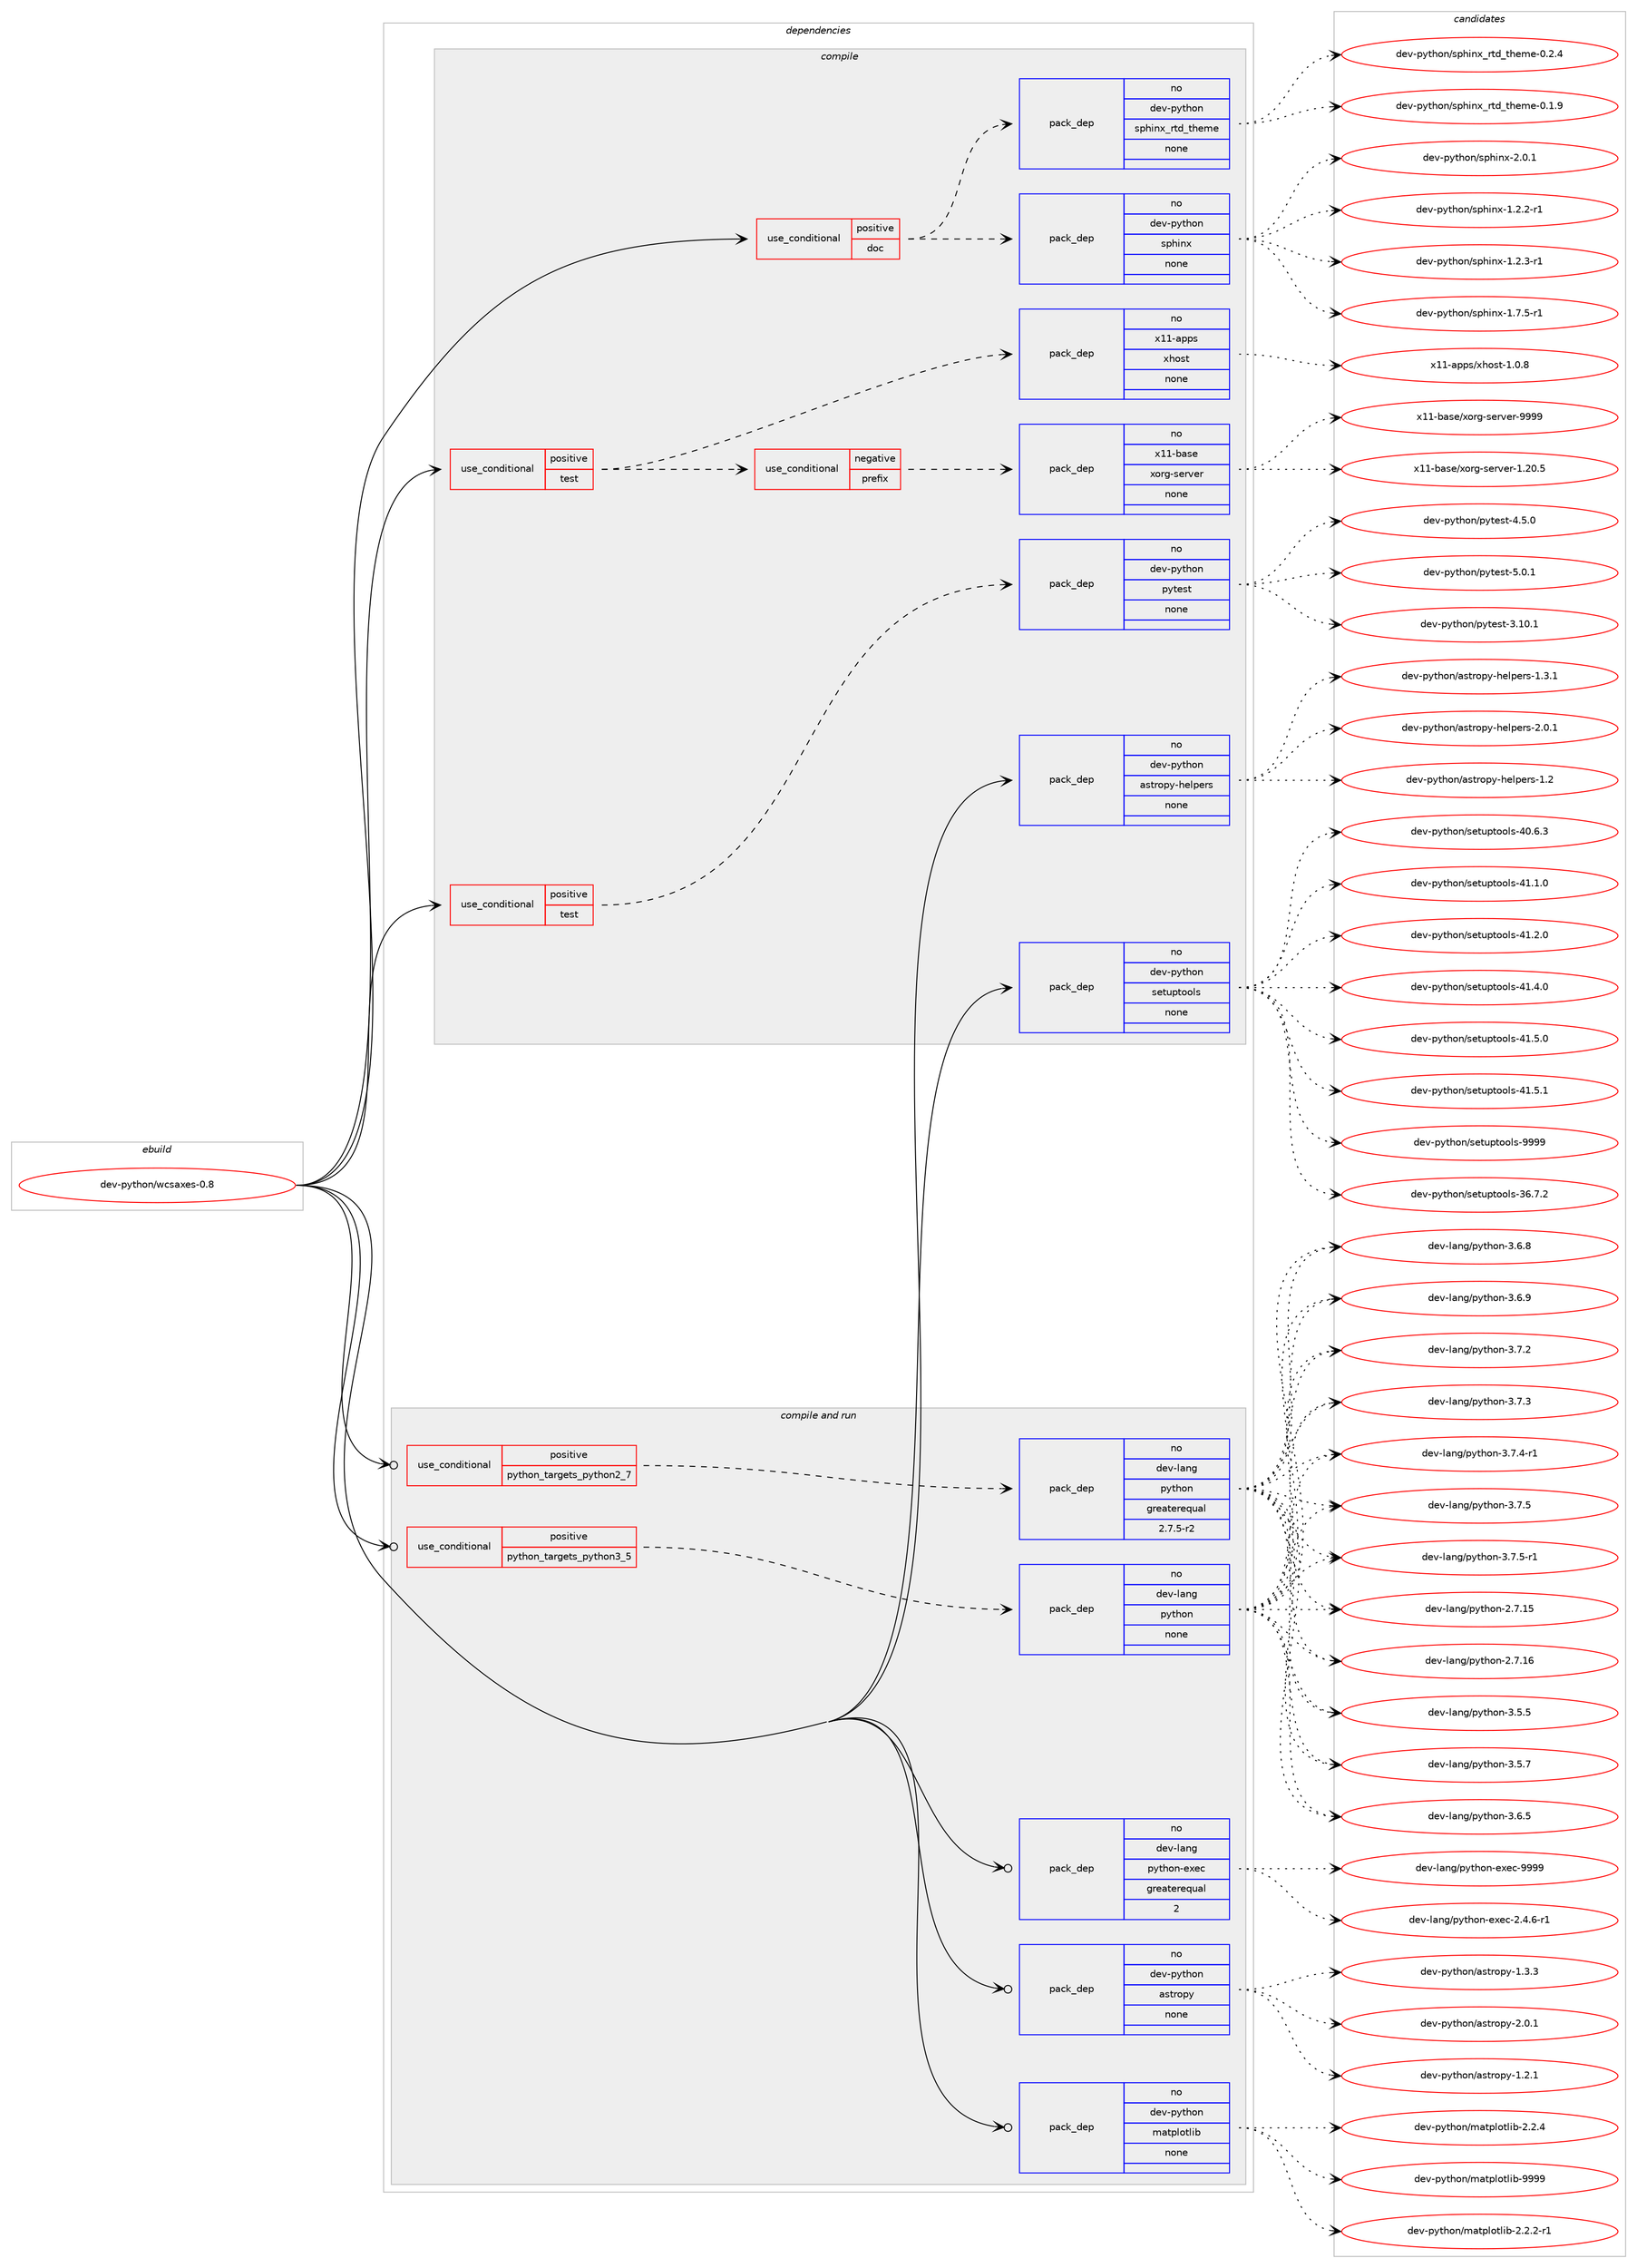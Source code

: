 digraph prolog {

# *************
# Graph options
# *************

newrank=true;
concentrate=true;
compound=true;
graph [rankdir=LR,fontname=Helvetica,fontsize=10,ranksep=1.5];#, ranksep=2.5, nodesep=0.2];
edge  [arrowhead=vee];
node  [fontname=Helvetica,fontsize=10];

# **********
# The ebuild
# **********

subgraph cluster_leftcol {
color=gray;
rank=same;
label=<<i>ebuild</i>>;
id [label="dev-python/wcsaxes-0.8", color=red, width=4, href="../dev-python/wcsaxes-0.8.svg"];
}

# ****************
# The dependencies
# ****************

subgraph cluster_midcol {
color=gray;
label=<<i>dependencies</i>>;
subgraph cluster_compile {
fillcolor="#eeeeee";
style=filled;
label=<<i>compile</i>>;
subgraph cond151254 {
dependency643340 [label=<<TABLE BORDER="0" CELLBORDER="1" CELLSPACING="0" CELLPADDING="4"><TR><TD ROWSPAN="3" CELLPADDING="10">use_conditional</TD></TR><TR><TD>positive</TD></TR><TR><TD>doc</TD></TR></TABLE>>, shape=none, color=red];
subgraph pack480197 {
dependency643341 [label=<<TABLE BORDER="0" CELLBORDER="1" CELLSPACING="0" CELLPADDING="4" WIDTH="220"><TR><TD ROWSPAN="6" CELLPADDING="30">pack_dep</TD></TR><TR><TD WIDTH="110">no</TD></TR><TR><TD>dev-python</TD></TR><TR><TD>sphinx</TD></TR><TR><TD>none</TD></TR><TR><TD></TD></TR></TABLE>>, shape=none, color=blue];
}
dependency643340:e -> dependency643341:w [weight=20,style="dashed",arrowhead="vee"];
subgraph pack480198 {
dependency643342 [label=<<TABLE BORDER="0" CELLBORDER="1" CELLSPACING="0" CELLPADDING="4" WIDTH="220"><TR><TD ROWSPAN="6" CELLPADDING="30">pack_dep</TD></TR><TR><TD WIDTH="110">no</TD></TR><TR><TD>dev-python</TD></TR><TR><TD>sphinx_rtd_theme</TD></TR><TR><TD>none</TD></TR><TR><TD></TD></TR></TABLE>>, shape=none, color=blue];
}
dependency643340:e -> dependency643342:w [weight=20,style="dashed",arrowhead="vee"];
}
id:e -> dependency643340:w [weight=20,style="solid",arrowhead="vee"];
subgraph cond151255 {
dependency643343 [label=<<TABLE BORDER="0" CELLBORDER="1" CELLSPACING="0" CELLPADDING="4"><TR><TD ROWSPAN="3" CELLPADDING="10">use_conditional</TD></TR><TR><TD>positive</TD></TR><TR><TD>test</TD></TR></TABLE>>, shape=none, color=red];
subgraph cond151256 {
dependency643344 [label=<<TABLE BORDER="0" CELLBORDER="1" CELLSPACING="0" CELLPADDING="4"><TR><TD ROWSPAN="3" CELLPADDING="10">use_conditional</TD></TR><TR><TD>negative</TD></TR><TR><TD>prefix</TD></TR></TABLE>>, shape=none, color=red];
subgraph pack480199 {
dependency643345 [label=<<TABLE BORDER="0" CELLBORDER="1" CELLSPACING="0" CELLPADDING="4" WIDTH="220"><TR><TD ROWSPAN="6" CELLPADDING="30">pack_dep</TD></TR><TR><TD WIDTH="110">no</TD></TR><TR><TD>x11-base</TD></TR><TR><TD>xorg-server</TD></TR><TR><TD>none</TD></TR><TR><TD></TD></TR></TABLE>>, shape=none, color=blue];
}
dependency643344:e -> dependency643345:w [weight=20,style="dashed",arrowhead="vee"];
}
dependency643343:e -> dependency643344:w [weight=20,style="dashed",arrowhead="vee"];
subgraph pack480200 {
dependency643346 [label=<<TABLE BORDER="0" CELLBORDER="1" CELLSPACING="0" CELLPADDING="4" WIDTH="220"><TR><TD ROWSPAN="6" CELLPADDING="30">pack_dep</TD></TR><TR><TD WIDTH="110">no</TD></TR><TR><TD>x11-apps</TD></TR><TR><TD>xhost</TD></TR><TR><TD>none</TD></TR><TR><TD></TD></TR></TABLE>>, shape=none, color=blue];
}
dependency643343:e -> dependency643346:w [weight=20,style="dashed",arrowhead="vee"];
}
id:e -> dependency643343:w [weight=20,style="solid",arrowhead="vee"];
subgraph cond151257 {
dependency643347 [label=<<TABLE BORDER="0" CELLBORDER="1" CELLSPACING="0" CELLPADDING="4"><TR><TD ROWSPAN="3" CELLPADDING="10">use_conditional</TD></TR><TR><TD>positive</TD></TR><TR><TD>test</TD></TR></TABLE>>, shape=none, color=red];
subgraph pack480201 {
dependency643348 [label=<<TABLE BORDER="0" CELLBORDER="1" CELLSPACING="0" CELLPADDING="4" WIDTH="220"><TR><TD ROWSPAN="6" CELLPADDING="30">pack_dep</TD></TR><TR><TD WIDTH="110">no</TD></TR><TR><TD>dev-python</TD></TR><TR><TD>pytest</TD></TR><TR><TD>none</TD></TR><TR><TD></TD></TR></TABLE>>, shape=none, color=blue];
}
dependency643347:e -> dependency643348:w [weight=20,style="dashed",arrowhead="vee"];
}
id:e -> dependency643347:w [weight=20,style="solid",arrowhead="vee"];
subgraph pack480202 {
dependency643349 [label=<<TABLE BORDER="0" CELLBORDER="1" CELLSPACING="0" CELLPADDING="4" WIDTH="220"><TR><TD ROWSPAN="6" CELLPADDING="30">pack_dep</TD></TR><TR><TD WIDTH="110">no</TD></TR><TR><TD>dev-python</TD></TR><TR><TD>astropy-helpers</TD></TR><TR><TD>none</TD></TR><TR><TD></TD></TR></TABLE>>, shape=none, color=blue];
}
id:e -> dependency643349:w [weight=20,style="solid",arrowhead="vee"];
subgraph pack480203 {
dependency643350 [label=<<TABLE BORDER="0" CELLBORDER="1" CELLSPACING="0" CELLPADDING="4" WIDTH="220"><TR><TD ROWSPAN="6" CELLPADDING="30">pack_dep</TD></TR><TR><TD WIDTH="110">no</TD></TR><TR><TD>dev-python</TD></TR><TR><TD>setuptools</TD></TR><TR><TD>none</TD></TR><TR><TD></TD></TR></TABLE>>, shape=none, color=blue];
}
id:e -> dependency643350:w [weight=20,style="solid",arrowhead="vee"];
}
subgraph cluster_compileandrun {
fillcolor="#eeeeee";
style=filled;
label=<<i>compile and run</i>>;
subgraph cond151258 {
dependency643351 [label=<<TABLE BORDER="0" CELLBORDER="1" CELLSPACING="0" CELLPADDING="4"><TR><TD ROWSPAN="3" CELLPADDING="10">use_conditional</TD></TR><TR><TD>positive</TD></TR><TR><TD>python_targets_python2_7</TD></TR></TABLE>>, shape=none, color=red];
subgraph pack480204 {
dependency643352 [label=<<TABLE BORDER="0" CELLBORDER="1" CELLSPACING="0" CELLPADDING="4" WIDTH="220"><TR><TD ROWSPAN="6" CELLPADDING="30">pack_dep</TD></TR><TR><TD WIDTH="110">no</TD></TR><TR><TD>dev-lang</TD></TR><TR><TD>python</TD></TR><TR><TD>greaterequal</TD></TR><TR><TD>2.7.5-r2</TD></TR></TABLE>>, shape=none, color=blue];
}
dependency643351:e -> dependency643352:w [weight=20,style="dashed",arrowhead="vee"];
}
id:e -> dependency643351:w [weight=20,style="solid",arrowhead="odotvee"];
subgraph cond151259 {
dependency643353 [label=<<TABLE BORDER="0" CELLBORDER="1" CELLSPACING="0" CELLPADDING="4"><TR><TD ROWSPAN="3" CELLPADDING="10">use_conditional</TD></TR><TR><TD>positive</TD></TR><TR><TD>python_targets_python3_5</TD></TR></TABLE>>, shape=none, color=red];
subgraph pack480205 {
dependency643354 [label=<<TABLE BORDER="0" CELLBORDER="1" CELLSPACING="0" CELLPADDING="4" WIDTH="220"><TR><TD ROWSPAN="6" CELLPADDING="30">pack_dep</TD></TR><TR><TD WIDTH="110">no</TD></TR><TR><TD>dev-lang</TD></TR><TR><TD>python</TD></TR><TR><TD>none</TD></TR><TR><TD></TD></TR></TABLE>>, shape=none, color=blue];
}
dependency643353:e -> dependency643354:w [weight=20,style="dashed",arrowhead="vee"];
}
id:e -> dependency643353:w [weight=20,style="solid",arrowhead="odotvee"];
subgraph pack480206 {
dependency643355 [label=<<TABLE BORDER="0" CELLBORDER="1" CELLSPACING="0" CELLPADDING="4" WIDTH="220"><TR><TD ROWSPAN="6" CELLPADDING="30">pack_dep</TD></TR><TR><TD WIDTH="110">no</TD></TR><TR><TD>dev-lang</TD></TR><TR><TD>python-exec</TD></TR><TR><TD>greaterequal</TD></TR><TR><TD>2</TD></TR></TABLE>>, shape=none, color=blue];
}
id:e -> dependency643355:w [weight=20,style="solid",arrowhead="odotvee"];
subgraph pack480207 {
dependency643356 [label=<<TABLE BORDER="0" CELLBORDER="1" CELLSPACING="0" CELLPADDING="4" WIDTH="220"><TR><TD ROWSPAN="6" CELLPADDING="30">pack_dep</TD></TR><TR><TD WIDTH="110">no</TD></TR><TR><TD>dev-python</TD></TR><TR><TD>astropy</TD></TR><TR><TD>none</TD></TR><TR><TD></TD></TR></TABLE>>, shape=none, color=blue];
}
id:e -> dependency643356:w [weight=20,style="solid",arrowhead="odotvee"];
subgraph pack480208 {
dependency643357 [label=<<TABLE BORDER="0" CELLBORDER="1" CELLSPACING="0" CELLPADDING="4" WIDTH="220"><TR><TD ROWSPAN="6" CELLPADDING="30">pack_dep</TD></TR><TR><TD WIDTH="110">no</TD></TR><TR><TD>dev-python</TD></TR><TR><TD>matplotlib</TD></TR><TR><TD>none</TD></TR><TR><TD></TD></TR></TABLE>>, shape=none, color=blue];
}
id:e -> dependency643357:w [weight=20,style="solid",arrowhead="odotvee"];
}
subgraph cluster_run {
fillcolor="#eeeeee";
style=filled;
label=<<i>run</i>>;
}
}

# **************
# The candidates
# **************

subgraph cluster_choices {
rank=same;
color=gray;
label=<<i>candidates</i>>;

subgraph choice480197 {
color=black;
nodesep=1;
choice10010111845112121116104111110471151121041051101204549465046504511449 [label="dev-python/sphinx-1.2.2-r1", color=red, width=4,href="../dev-python/sphinx-1.2.2-r1.svg"];
choice10010111845112121116104111110471151121041051101204549465046514511449 [label="dev-python/sphinx-1.2.3-r1", color=red, width=4,href="../dev-python/sphinx-1.2.3-r1.svg"];
choice10010111845112121116104111110471151121041051101204549465546534511449 [label="dev-python/sphinx-1.7.5-r1", color=red, width=4,href="../dev-python/sphinx-1.7.5-r1.svg"];
choice1001011184511212111610411111047115112104105110120455046484649 [label="dev-python/sphinx-2.0.1", color=red, width=4,href="../dev-python/sphinx-2.0.1.svg"];
dependency643341:e -> choice10010111845112121116104111110471151121041051101204549465046504511449:w [style=dotted,weight="100"];
dependency643341:e -> choice10010111845112121116104111110471151121041051101204549465046514511449:w [style=dotted,weight="100"];
dependency643341:e -> choice10010111845112121116104111110471151121041051101204549465546534511449:w [style=dotted,weight="100"];
dependency643341:e -> choice1001011184511212111610411111047115112104105110120455046484649:w [style=dotted,weight="100"];
}
subgraph choice480198 {
color=black;
nodesep=1;
choice10010111845112121116104111110471151121041051101209511411610095116104101109101454846494657 [label="dev-python/sphinx_rtd_theme-0.1.9", color=red, width=4,href="../dev-python/sphinx_rtd_theme-0.1.9.svg"];
choice10010111845112121116104111110471151121041051101209511411610095116104101109101454846504652 [label="dev-python/sphinx_rtd_theme-0.2.4", color=red, width=4,href="../dev-python/sphinx_rtd_theme-0.2.4.svg"];
dependency643342:e -> choice10010111845112121116104111110471151121041051101209511411610095116104101109101454846494657:w [style=dotted,weight="100"];
dependency643342:e -> choice10010111845112121116104111110471151121041051101209511411610095116104101109101454846504652:w [style=dotted,weight="100"];
}
subgraph choice480199 {
color=black;
nodesep=1;
choice1204949459897115101471201111141034511510111411810111445494650484653 [label="x11-base/xorg-server-1.20.5", color=red, width=4,href="../x11-base/xorg-server-1.20.5.svg"];
choice120494945989711510147120111114103451151011141181011144557575757 [label="x11-base/xorg-server-9999", color=red, width=4,href="../x11-base/xorg-server-9999.svg"];
dependency643345:e -> choice1204949459897115101471201111141034511510111411810111445494650484653:w [style=dotted,weight="100"];
dependency643345:e -> choice120494945989711510147120111114103451151011141181011144557575757:w [style=dotted,weight="100"];
}
subgraph choice480200 {
color=black;
nodesep=1;
choice1204949459711211211547120104111115116454946484656 [label="x11-apps/xhost-1.0.8", color=red, width=4,href="../x11-apps/xhost-1.0.8.svg"];
dependency643346:e -> choice1204949459711211211547120104111115116454946484656:w [style=dotted,weight="100"];
}
subgraph choice480201 {
color=black;
nodesep=1;
choice100101118451121211161041111104711212111610111511645514649484649 [label="dev-python/pytest-3.10.1", color=red, width=4,href="../dev-python/pytest-3.10.1.svg"];
choice1001011184511212111610411111047112121116101115116455246534648 [label="dev-python/pytest-4.5.0", color=red, width=4,href="../dev-python/pytest-4.5.0.svg"];
choice1001011184511212111610411111047112121116101115116455346484649 [label="dev-python/pytest-5.0.1", color=red, width=4,href="../dev-python/pytest-5.0.1.svg"];
dependency643348:e -> choice100101118451121211161041111104711212111610111511645514649484649:w [style=dotted,weight="100"];
dependency643348:e -> choice1001011184511212111610411111047112121116101115116455246534648:w [style=dotted,weight="100"];
dependency643348:e -> choice1001011184511212111610411111047112121116101115116455346484649:w [style=dotted,weight="100"];
}
subgraph choice480202 {
color=black;
nodesep=1;
choice1001011184511212111610411111047971151161141111121214510410110811210111411545494650 [label="dev-python/astropy-helpers-1.2", color=red, width=4,href="../dev-python/astropy-helpers-1.2.svg"];
choice10010111845112121116104111110479711511611411111212145104101108112101114115454946514649 [label="dev-python/astropy-helpers-1.3.1", color=red, width=4,href="../dev-python/astropy-helpers-1.3.1.svg"];
choice10010111845112121116104111110479711511611411111212145104101108112101114115455046484649 [label="dev-python/astropy-helpers-2.0.1", color=red, width=4,href="../dev-python/astropy-helpers-2.0.1.svg"];
dependency643349:e -> choice1001011184511212111610411111047971151161141111121214510410110811210111411545494650:w [style=dotted,weight="100"];
dependency643349:e -> choice10010111845112121116104111110479711511611411111212145104101108112101114115454946514649:w [style=dotted,weight="100"];
dependency643349:e -> choice10010111845112121116104111110479711511611411111212145104101108112101114115455046484649:w [style=dotted,weight="100"];
}
subgraph choice480203 {
color=black;
nodesep=1;
choice100101118451121211161041111104711510111611711211611111110811545515446554650 [label="dev-python/setuptools-36.7.2", color=red, width=4,href="../dev-python/setuptools-36.7.2.svg"];
choice100101118451121211161041111104711510111611711211611111110811545524846544651 [label="dev-python/setuptools-40.6.3", color=red, width=4,href="../dev-python/setuptools-40.6.3.svg"];
choice100101118451121211161041111104711510111611711211611111110811545524946494648 [label="dev-python/setuptools-41.1.0", color=red, width=4,href="../dev-python/setuptools-41.1.0.svg"];
choice100101118451121211161041111104711510111611711211611111110811545524946504648 [label="dev-python/setuptools-41.2.0", color=red, width=4,href="../dev-python/setuptools-41.2.0.svg"];
choice100101118451121211161041111104711510111611711211611111110811545524946524648 [label="dev-python/setuptools-41.4.0", color=red, width=4,href="../dev-python/setuptools-41.4.0.svg"];
choice100101118451121211161041111104711510111611711211611111110811545524946534648 [label="dev-python/setuptools-41.5.0", color=red, width=4,href="../dev-python/setuptools-41.5.0.svg"];
choice100101118451121211161041111104711510111611711211611111110811545524946534649 [label="dev-python/setuptools-41.5.1", color=red, width=4,href="../dev-python/setuptools-41.5.1.svg"];
choice10010111845112121116104111110471151011161171121161111111081154557575757 [label="dev-python/setuptools-9999", color=red, width=4,href="../dev-python/setuptools-9999.svg"];
dependency643350:e -> choice100101118451121211161041111104711510111611711211611111110811545515446554650:w [style=dotted,weight="100"];
dependency643350:e -> choice100101118451121211161041111104711510111611711211611111110811545524846544651:w [style=dotted,weight="100"];
dependency643350:e -> choice100101118451121211161041111104711510111611711211611111110811545524946494648:w [style=dotted,weight="100"];
dependency643350:e -> choice100101118451121211161041111104711510111611711211611111110811545524946504648:w [style=dotted,weight="100"];
dependency643350:e -> choice100101118451121211161041111104711510111611711211611111110811545524946524648:w [style=dotted,weight="100"];
dependency643350:e -> choice100101118451121211161041111104711510111611711211611111110811545524946534648:w [style=dotted,weight="100"];
dependency643350:e -> choice100101118451121211161041111104711510111611711211611111110811545524946534649:w [style=dotted,weight="100"];
dependency643350:e -> choice10010111845112121116104111110471151011161171121161111111081154557575757:w [style=dotted,weight="100"];
}
subgraph choice480204 {
color=black;
nodesep=1;
choice10010111845108971101034711212111610411111045504655464953 [label="dev-lang/python-2.7.15", color=red, width=4,href="../dev-lang/python-2.7.15.svg"];
choice10010111845108971101034711212111610411111045504655464954 [label="dev-lang/python-2.7.16", color=red, width=4,href="../dev-lang/python-2.7.16.svg"];
choice100101118451089711010347112121116104111110455146534653 [label="dev-lang/python-3.5.5", color=red, width=4,href="../dev-lang/python-3.5.5.svg"];
choice100101118451089711010347112121116104111110455146534655 [label="dev-lang/python-3.5.7", color=red, width=4,href="../dev-lang/python-3.5.7.svg"];
choice100101118451089711010347112121116104111110455146544653 [label="dev-lang/python-3.6.5", color=red, width=4,href="../dev-lang/python-3.6.5.svg"];
choice100101118451089711010347112121116104111110455146544656 [label="dev-lang/python-3.6.8", color=red, width=4,href="../dev-lang/python-3.6.8.svg"];
choice100101118451089711010347112121116104111110455146544657 [label="dev-lang/python-3.6.9", color=red, width=4,href="../dev-lang/python-3.6.9.svg"];
choice100101118451089711010347112121116104111110455146554650 [label="dev-lang/python-3.7.2", color=red, width=4,href="../dev-lang/python-3.7.2.svg"];
choice100101118451089711010347112121116104111110455146554651 [label="dev-lang/python-3.7.3", color=red, width=4,href="../dev-lang/python-3.7.3.svg"];
choice1001011184510897110103471121211161041111104551465546524511449 [label="dev-lang/python-3.7.4-r1", color=red, width=4,href="../dev-lang/python-3.7.4-r1.svg"];
choice100101118451089711010347112121116104111110455146554653 [label="dev-lang/python-3.7.5", color=red, width=4,href="../dev-lang/python-3.7.5.svg"];
choice1001011184510897110103471121211161041111104551465546534511449 [label="dev-lang/python-3.7.5-r1", color=red, width=4,href="../dev-lang/python-3.7.5-r1.svg"];
dependency643352:e -> choice10010111845108971101034711212111610411111045504655464953:w [style=dotted,weight="100"];
dependency643352:e -> choice10010111845108971101034711212111610411111045504655464954:w [style=dotted,weight="100"];
dependency643352:e -> choice100101118451089711010347112121116104111110455146534653:w [style=dotted,weight="100"];
dependency643352:e -> choice100101118451089711010347112121116104111110455146534655:w [style=dotted,weight="100"];
dependency643352:e -> choice100101118451089711010347112121116104111110455146544653:w [style=dotted,weight="100"];
dependency643352:e -> choice100101118451089711010347112121116104111110455146544656:w [style=dotted,weight="100"];
dependency643352:e -> choice100101118451089711010347112121116104111110455146544657:w [style=dotted,weight="100"];
dependency643352:e -> choice100101118451089711010347112121116104111110455146554650:w [style=dotted,weight="100"];
dependency643352:e -> choice100101118451089711010347112121116104111110455146554651:w [style=dotted,weight="100"];
dependency643352:e -> choice1001011184510897110103471121211161041111104551465546524511449:w [style=dotted,weight="100"];
dependency643352:e -> choice100101118451089711010347112121116104111110455146554653:w [style=dotted,weight="100"];
dependency643352:e -> choice1001011184510897110103471121211161041111104551465546534511449:w [style=dotted,weight="100"];
}
subgraph choice480205 {
color=black;
nodesep=1;
choice10010111845108971101034711212111610411111045504655464953 [label="dev-lang/python-2.7.15", color=red, width=4,href="../dev-lang/python-2.7.15.svg"];
choice10010111845108971101034711212111610411111045504655464954 [label="dev-lang/python-2.7.16", color=red, width=4,href="../dev-lang/python-2.7.16.svg"];
choice100101118451089711010347112121116104111110455146534653 [label="dev-lang/python-3.5.5", color=red, width=4,href="../dev-lang/python-3.5.5.svg"];
choice100101118451089711010347112121116104111110455146534655 [label="dev-lang/python-3.5.7", color=red, width=4,href="../dev-lang/python-3.5.7.svg"];
choice100101118451089711010347112121116104111110455146544653 [label="dev-lang/python-3.6.5", color=red, width=4,href="../dev-lang/python-3.6.5.svg"];
choice100101118451089711010347112121116104111110455146544656 [label="dev-lang/python-3.6.8", color=red, width=4,href="../dev-lang/python-3.6.8.svg"];
choice100101118451089711010347112121116104111110455146544657 [label="dev-lang/python-3.6.9", color=red, width=4,href="../dev-lang/python-3.6.9.svg"];
choice100101118451089711010347112121116104111110455146554650 [label="dev-lang/python-3.7.2", color=red, width=4,href="../dev-lang/python-3.7.2.svg"];
choice100101118451089711010347112121116104111110455146554651 [label="dev-lang/python-3.7.3", color=red, width=4,href="../dev-lang/python-3.7.3.svg"];
choice1001011184510897110103471121211161041111104551465546524511449 [label="dev-lang/python-3.7.4-r1", color=red, width=4,href="../dev-lang/python-3.7.4-r1.svg"];
choice100101118451089711010347112121116104111110455146554653 [label="dev-lang/python-3.7.5", color=red, width=4,href="../dev-lang/python-3.7.5.svg"];
choice1001011184510897110103471121211161041111104551465546534511449 [label="dev-lang/python-3.7.5-r1", color=red, width=4,href="../dev-lang/python-3.7.5-r1.svg"];
dependency643354:e -> choice10010111845108971101034711212111610411111045504655464953:w [style=dotted,weight="100"];
dependency643354:e -> choice10010111845108971101034711212111610411111045504655464954:w [style=dotted,weight="100"];
dependency643354:e -> choice100101118451089711010347112121116104111110455146534653:w [style=dotted,weight="100"];
dependency643354:e -> choice100101118451089711010347112121116104111110455146534655:w [style=dotted,weight="100"];
dependency643354:e -> choice100101118451089711010347112121116104111110455146544653:w [style=dotted,weight="100"];
dependency643354:e -> choice100101118451089711010347112121116104111110455146544656:w [style=dotted,weight="100"];
dependency643354:e -> choice100101118451089711010347112121116104111110455146544657:w [style=dotted,weight="100"];
dependency643354:e -> choice100101118451089711010347112121116104111110455146554650:w [style=dotted,weight="100"];
dependency643354:e -> choice100101118451089711010347112121116104111110455146554651:w [style=dotted,weight="100"];
dependency643354:e -> choice1001011184510897110103471121211161041111104551465546524511449:w [style=dotted,weight="100"];
dependency643354:e -> choice100101118451089711010347112121116104111110455146554653:w [style=dotted,weight="100"];
dependency643354:e -> choice1001011184510897110103471121211161041111104551465546534511449:w [style=dotted,weight="100"];
}
subgraph choice480206 {
color=black;
nodesep=1;
choice10010111845108971101034711212111610411111045101120101994550465246544511449 [label="dev-lang/python-exec-2.4.6-r1", color=red, width=4,href="../dev-lang/python-exec-2.4.6-r1.svg"];
choice10010111845108971101034711212111610411111045101120101994557575757 [label="dev-lang/python-exec-9999", color=red, width=4,href="../dev-lang/python-exec-9999.svg"];
dependency643355:e -> choice10010111845108971101034711212111610411111045101120101994550465246544511449:w [style=dotted,weight="100"];
dependency643355:e -> choice10010111845108971101034711212111610411111045101120101994557575757:w [style=dotted,weight="100"];
}
subgraph choice480207 {
color=black;
nodesep=1;
choice100101118451121211161041111104797115116114111112121454946504649 [label="dev-python/astropy-1.2.1", color=red, width=4,href="../dev-python/astropy-1.2.1.svg"];
choice100101118451121211161041111104797115116114111112121454946514651 [label="dev-python/astropy-1.3.3", color=red, width=4,href="../dev-python/astropy-1.3.3.svg"];
choice100101118451121211161041111104797115116114111112121455046484649 [label="dev-python/astropy-2.0.1", color=red, width=4,href="../dev-python/astropy-2.0.1.svg"];
dependency643356:e -> choice100101118451121211161041111104797115116114111112121454946504649:w [style=dotted,weight="100"];
dependency643356:e -> choice100101118451121211161041111104797115116114111112121454946514651:w [style=dotted,weight="100"];
dependency643356:e -> choice100101118451121211161041111104797115116114111112121455046484649:w [style=dotted,weight="100"];
}
subgraph choice480208 {
color=black;
nodesep=1;
choice100101118451121211161041111104710997116112108111116108105984550465046504511449 [label="dev-python/matplotlib-2.2.2-r1", color=red, width=4,href="../dev-python/matplotlib-2.2.2-r1.svg"];
choice10010111845112121116104111110471099711611210811111610810598455046504652 [label="dev-python/matplotlib-2.2.4", color=red, width=4,href="../dev-python/matplotlib-2.2.4.svg"];
choice100101118451121211161041111104710997116112108111116108105984557575757 [label="dev-python/matplotlib-9999", color=red, width=4,href="../dev-python/matplotlib-9999.svg"];
dependency643357:e -> choice100101118451121211161041111104710997116112108111116108105984550465046504511449:w [style=dotted,weight="100"];
dependency643357:e -> choice10010111845112121116104111110471099711611210811111610810598455046504652:w [style=dotted,weight="100"];
dependency643357:e -> choice100101118451121211161041111104710997116112108111116108105984557575757:w [style=dotted,weight="100"];
}
}

}
